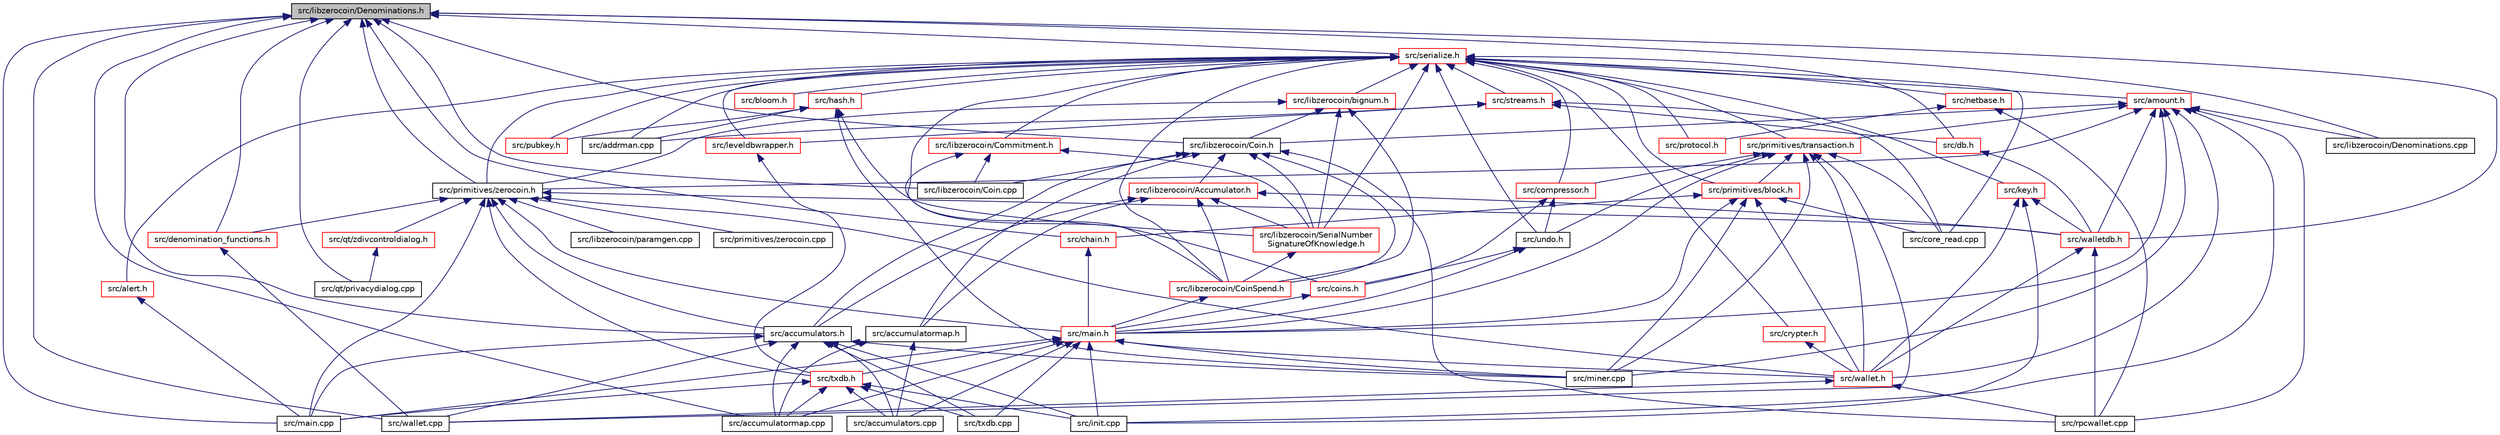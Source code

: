 digraph "src/libzerocoin/Denominations.h"
{
  edge [fontname="Helvetica",fontsize="10",labelfontname="Helvetica",labelfontsize="10"];
  node [fontname="Helvetica",fontsize="10",shape=record];
  Node4 [label="src/libzerocoin/Denominations.h",height=0.2,width=0.4,color="black", fillcolor="grey75", style="filled", fontcolor="black"];
  Node4 -> Node5 [dir="back",color="midnightblue",fontsize="10",style="solid",fontname="Helvetica"];
  Node5 [label="src/libzerocoin/Coin.h",height=0.2,width=0.4,color="black", fillcolor="white", style="filled",URL="$_coin_8h.html",tooltip="PublicCoin and PrivateCoin classes for the Zerocoin library. "];
  Node5 -> Node6 [dir="back",color="midnightblue",fontsize="10",style="solid",fontname="Helvetica"];
  Node6 [label="src/libzerocoin/Accumulator.h",height=0.2,width=0.4,color="red", fillcolor="white", style="filled",URL="$_accumulator_8h.html",tooltip="Accumulator and AccumulatorWitness classes for the Zerocoin library. "];
  Node6 -> Node7 [dir="back",color="midnightblue",fontsize="10",style="solid",fontname="Helvetica"];
  Node7 [label="src/accumulatormap.h",height=0.2,width=0.4,color="black", fillcolor="white", style="filled",URL="$accumulatormap_8h.html"];
  Node7 -> Node8 [dir="back",color="midnightblue",fontsize="10",style="solid",fontname="Helvetica"];
  Node8 [label="src/accumulatormap.cpp",height=0.2,width=0.4,color="black", fillcolor="white", style="filled",URL="$accumulatormap_8cpp.html"];
  Node7 -> Node9 [dir="back",color="midnightblue",fontsize="10",style="solid",fontname="Helvetica"];
  Node9 [label="src/accumulators.cpp",height=0.2,width=0.4,color="black", fillcolor="white", style="filled",URL="$accumulators_8cpp.html"];
  Node6 -> Node10 [dir="back",color="midnightblue",fontsize="10",style="solid",fontname="Helvetica"];
  Node10 [label="src/accumulators.h",height=0.2,width=0.4,color="black", fillcolor="white", style="filled",URL="$accumulators_8h.html"];
  Node10 -> Node8 [dir="back",color="midnightblue",fontsize="10",style="solid",fontname="Helvetica"];
  Node10 -> Node9 [dir="back",color="midnightblue",fontsize="10",style="solid",fontname="Helvetica"];
  Node10 -> Node11 [dir="back",color="midnightblue",fontsize="10",style="solid",fontname="Helvetica"];
  Node11 [label="src/init.cpp",height=0.2,width=0.4,color="black", fillcolor="white", style="filled",URL="$init_8cpp.html"];
  Node10 -> Node12 [dir="back",color="midnightblue",fontsize="10",style="solid",fontname="Helvetica"];
  Node12 [label="src/main.cpp",height=0.2,width=0.4,color="black", fillcolor="white", style="filled",URL="$main_8cpp.html"];
  Node10 -> Node13 [dir="back",color="midnightblue",fontsize="10",style="solid",fontname="Helvetica"];
  Node13 [label="src/miner.cpp",height=0.2,width=0.4,color="black", fillcolor="white", style="filled",URL="$miner_8cpp.html"];
  Node10 -> Node14 [dir="back",color="midnightblue",fontsize="10",style="solid",fontname="Helvetica"];
  Node14 [label="src/txdb.cpp",height=0.2,width=0.4,color="black", fillcolor="white", style="filled",URL="$txdb_8cpp.html"];
  Node10 -> Node15 [dir="back",color="midnightblue",fontsize="10",style="solid",fontname="Helvetica"];
  Node15 [label="src/wallet.cpp",height=0.2,width=0.4,color="black", fillcolor="white", style="filled",URL="$wallet_8cpp.html"];
  Node6 -> Node16 [dir="back",color="midnightblue",fontsize="10",style="solid",fontname="Helvetica"];
  Node16 [label="src/libzerocoin/CoinSpend.h",height=0.2,width=0.4,color="red", fillcolor="white", style="filled",URL="$_coin_spend_8h.html",tooltip="CoinSpend class for the Zerocoin library. "];
  Node16 -> Node17 [dir="back",color="midnightblue",fontsize="10",style="solid",fontname="Helvetica"];
  Node17 [label="src/main.h",height=0.2,width=0.4,color="red", fillcolor="white", style="filled",URL="$main_8h.html"];
  Node17 -> Node8 [dir="back",color="midnightblue",fontsize="10",style="solid",fontname="Helvetica"];
  Node17 -> Node18 [dir="back",color="midnightblue",fontsize="10",style="solid",fontname="Helvetica"];
  Node18 [label="src/txdb.h",height=0.2,width=0.4,color="red", fillcolor="white", style="filled",URL="$txdb_8h.html"];
  Node18 -> Node8 [dir="back",color="midnightblue",fontsize="10",style="solid",fontname="Helvetica"];
  Node18 -> Node9 [dir="back",color="midnightblue",fontsize="10",style="solid",fontname="Helvetica"];
  Node18 -> Node11 [dir="back",color="midnightblue",fontsize="10",style="solid",fontname="Helvetica"];
  Node18 -> Node12 [dir="back",color="midnightblue",fontsize="10",style="solid",fontname="Helvetica"];
  Node18 -> Node14 [dir="back",color="midnightblue",fontsize="10",style="solid",fontname="Helvetica"];
  Node17 -> Node9 [dir="back",color="midnightblue",fontsize="10",style="solid",fontname="Helvetica"];
  Node17 -> Node92 [dir="back",color="midnightblue",fontsize="10",style="solid",fontname="Helvetica"];
  Node92 [label="src/wallet.h",height=0.2,width=0.4,color="red", fillcolor="white", style="filled",URL="$wallet_8h.html"];
  Node92 -> Node72 [dir="back",color="midnightblue",fontsize="10",style="solid",fontname="Helvetica"];
  Node72 [label="src/rpcwallet.cpp",height=0.2,width=0.4,color="black", fillcolor="white", style="filled",URL="$rpcwallet_8cpp.html"];
  Node92 -> Node15 [dir="back",color="midnightblue",fontsize="10",style="solid",fontname="Helvetica"];
  Node17 -> Node11 [dir="back",color="midnightblue",fontsize="10",style="solid",fontname="Helvetica"];
  Node17 -> Node12 [dir="back",color="midnightblue",fontsize="10",style="solid",fontname="Helvetica"];
  Node17 -> Node13 [dir="back",color="midnightblue",fontsize="10",style="solid",fontname="Helvetica"];
  Node17 -> Node14 [dir="back",color="midnightblue",fontsize="10",style="solid",fontname="Helvetica"];
  Node6 -> Node117 [dir="back",color="midnightblue",fontsize="10",style="solid",fontname="Helvetica"];
  Node117 [label="src/libzerocoin/SerialNumber\lSignatureOfKnowledge.h",height=0.2,width=0.4,color="red", fillcolor="white", style="filled",URL="$_serial_number_signature_of_knowledge_8h.html",tooltip="SerialNumberSignatureOfKnowledge class for the Zerocoin library. "];
  Node117 -> Node16 [dir="back",color="midnightblue",fontsize="10",style="solid",fontname="Helvetica"];
  Node6 -> Node119 [dir="back",color="midnightblue",fontsize="10",style="solid",fontname="Helvetica"];
  Node119 [label="src/walletdb.h",height=0.2,width=0.4,color="red", fillcolor="white", style="filled",URL="$walletdb_8h.html"];
  Node119 -> Node92 [dir="back",color="midnightblue",fontsize="10",style="solid",fontname="Helvetica"];
  Node119 -> Node72 [dir="back",color="midnightblue",fontsize="10",style="solid",fontname="Helvetica"];
  Node5 -> Node7 [dir="back",color="midnightblue",fontsize="10",style="solid",fontname="Helvetica"];
  Node5 -> Node10 [dir="back",color="midnightblue",fontsize="10",style="solid",fontname="Helvetica"];
  Node5 -> Node16 [dir="back",color="midnightblue",fontsize="10",style="solid",fontname="Helvetica"];
  Node5 -> Node117 [dir="back",color="midnightblue",fontsize="10",style="solid",fontname="Helvetica"];
  Node5 -> Node121 [dir="back",color="midnightblue",fontsize="10",style="solid",fontname="Helvetica"];
  Node121 [label="src/libzerocoin/Coin.cpp",height=0.2,width=0.4,color="black", fillcolor="white", style="filled",URL="$_coin_8cpp.html",tooltip="PublicCoin and PrivateCoin classes for the Zerocoin library. "];
  Node5 -> Node72 [dir="back",color="midnightblue",fontsize="10",style="solid",fontname="Helvetica"];
  Node4 -> Node10 [dir="back",color="midnightblue",fontsize="10",style="solid",fontname="Helvetica"];
  Node4 -> Node122 [dir="back",color="midnightblue",fontsize="10",style="solid",fontname="Helvetica"];
  Node122 [label="src/primitives/zerocoin.h",height=0.2,width=0.4,color="black", fillcolor="white", style="filled",URL="$zerocoin_8h.html",tooltip="Exceptions and constants for Zerocoin. "];
  Node122 -> Node10 [dir="back",color="midnightblue",fontsize="10",style="solid",fontname="Helvetica"];
  Node122 -> Node17 [dir="back",color="midnightblue",fontsize="10",style="solid",fontname="Helvetica"];
  Node122 -> Node18 [dir="back",color="midnightblue",fontsize="10",style="solid",fontname="Helvetica"];
  Node122 -> Node92 [dir="back",color="midnightblue",fontsize="10",style="solid",fontname="Helvetica"];
  Node122 -> Node119 [dir="back",color="midnightblue",fontsize="10",style="solid",fontname="Helvetica"];
  Node122 -> Node123 [dir="back",color="midnightblue",fontsize="10",style="solid",fontname="Helvetica"];
  Node123 [label="src/denomination_functions.h",height=0.2,width=0.4,color="red", fillcolor="white", style="filled",URL="$denomination__functions_8h.html"];
  Node123 -> Node15 [dir="back",color="midnightblue",fontsize="10",style="solid",fontname="Helvetica"];
  Node122 -> Node125 [dir="back",color="midnightblue",fontsize="10",style="solid",fontname="Helvetica"];
  Node125 [label="src/libzerocoin/paramgen.cpp",height=0.2,width=0.4,color="black", fillcolor="white", style="filled",URL="$paramgen_8cpp.html",tooltip="Parameter generation utility for Zerocoin. "];
  Node122 -> Node12 [dir="back",color="midnightblue",fontsize="10",style="solid",fontname="Helvetica"];
  Node122 -> Node126 [dir="back",color="midnightblue",fontsize="10",style="solid",fontname="Helvetica"];
  Node126 [label="src/primitives/zerocoin.cpp",height=0.2,width=0.4,color="black", fillcolor="white", style="filled",URL="$zerocoin_8cpp.html"];
  Node122 -> Node127 [dir="back",color="midnightblue",fontsize="10",style="solid",fontname="Helvetica"];
  Node127 [label="src/qt/zdivcontroldialog.h",height=0.2,width=0.4,color="red", fillcolor="white", style="filled",URL="$zdivcontroldialog_8h.html"];
  Node127 -> Node51 [dir="back",color="midnightblue",fontsize="10",style="solid",fontname="Helvetica"];
  Node51 [label="src/qt/privacydialog.cpp",height=0.2,width=0.4,color="black", fillcolor="white", style="filled",URL="$privacydialog_8cpp.html"];
  Node4 -> Node128 [dir="back",color="midnightblue",fontsize="10",style="solid",fontname="Helvetica"];
  Node128 [label="src/serialize.h",height=0.2,width=0.4,color="red", fillcolor="white", style="filled",URL="$serialize_8h.html"];
  Node128 -> Node129 [dir="back",color="midnightblue",fontsize="10",style="solid",fontname="Helvetica"];
  Node129 [label="src/libzerocoin/bignum.h",height=0.2,width=0.4,color="red", fillcolor="white", style="filled",URL="$bignum_8h.html"];
  Node129 -> Node5 [dir="back",color="midnightblue",fontsize="10",style="solid",fontname="Helvetica"];
  Node129 -> Node122 [dir="back",color="midnightblue",fontsize="10",style="solid",fontname="Helvetica"];
  Node129 -> Node117 [dir="back",color="midnightblue",fontsize="10",style="solid",fontname="Helvetica"];
  Node129 -> Node16 [dir="back",color="midnightblue",fontsize="10",style="solid",fontname="Helvetica"];
  Node128 -> Node122 [dir="back",color="midnightblue",fontsize="10",style="solid",fontname="Helvetica"];
  Node128 -> Node151 [dir="back",color="midnightblue",fontsize="10",style="solid",fontname="Helvetica"];
  Node151 [label="src/amount.h",height=0.2,width=0.4,color="red", fillcolor="white", style="filled",URL="$amount_8h.html"];
  Node151 -> Node5 [dir="back",color="midnightblue",fontsize="10",style="solid",fontname="Helvetica"];
  Node151 -> Node122 [dir="back",color="midnightblue",fontsize="10",style="solid",fontname="Helvetica"];
  Node151 -> Node17 [dir="back",color="midnightblue",fontsize="10",style="solid",fontname="Helvetica"];
  Node151 -> Node152 [dir="back",color="midnightblue",fontsize="10",style="solid",fontname="Helvetica"];
  Node152 [label="src/primitives/transaction.h",height=0.2,width=0.4,color="red", fillcolor="white", style="filled",URL="$transaction_8h.html"];
  Node152 -> Node153 [dir="back",color="midnightblue",fontsize="10",style="solid",fontname="Helvetica"];
  Node153 [label="src/primitives/block.h",height=0.2,width=0.4,color="red", fillcolor="white", style="filled",URL="$block_8h.html"];
  Node153 -> Node154 [dir="back",color="midnightblue",fontsize="10",style="solid",fontname="Helvetica"];
  Node154 [label="src/chain.h",height=0.2,width=0.4,color="red", fillcolor="white", style="filled",URL="$chain_8h.html"];
  Node154 -> Node17 [dir="back",color="midnightblue",fontsize="10",style="solid",fontname="Helvetica"];
  Node153 -> Node17 [dir="back",color="midnightblue",fontsize="10",style="solid",fontname="Helvetica"];
  Node153 -> Node92 [dir="back",color="midnightblue",fontsize="10",style="solid",fontname="Helvetica"];
  Node153 -> Node156 [dir="back",color="midnightblue",fontsize="10",style="solid",fontname="Helvetica"];
  Node156 [label="src/core_read.cpp",height=0.2,width=0.4,color="black", fillcolor="white", style="filled",URL="$core__read_8cpp.html"];
  Node153 -> Node13 [dir="back",color="midnightblue",fontsize="10",style="solid",fontname="Helvetica"];
  Node152 -> Node164 [dir="back",color="midnightblue",fontsize="10",style="solid",fontname="Helvetica"];
  Node164 [label="src/compressor.h",height=0.2,width=0.4,color="red", fillcolor="white", style="filled",URL="$compressor_8h.html"];
  Node164 -> Node165 [dir="back",color="midnightblue",fontsize="10",style="solid",fontname="Helvetica"];
  Node165 [label="src/coins.h",height=0.2,width=0.4,color="red", fillcolor="white", style="filled",URL="$coins_8h.html"];
  Node165 -> Node17 [dir="back",color="midnightblue",fontsize="10",style="solid",fontname="Helvetica"];
  Node164 -> Node168 [dir="back",color="midnightblue",fontsize="10",style="solid",fontname="Helvetica"];
  Node168 [label="src/undo.h",height=0.2,width=0.4,color="black", fillcolor="white", style="filled",URL="$undo_8h.html"];
  Node168 -> Node165 [dir="back",color="midnightblue",fontsize="10",style="solid",fontname="Helvetica"];
  Node168 -> Node17 [dir="back",color="midnightblue",fontsize="10",style="solid",fontname="Helvetica"];
  Node152 -> Node168 [dir="back",color="midnightblue",fontsize="10",style="solid",fontname="Helvetica"];
  Node152 -> Node17 [dir="back",color="midnightblue",fontsize="10",style="solid",fontname="Helvetica"];
  Node152 -> Node92 [dir="back",color="midnightblue",fontsize="10",style="solid",fontname="Helvetica"];
  Node152 -> Node156 [dir="back",color="midnightblue",fontsize="10",style="solid",fontname="Helvetica"];
  Node152 -> Node13 [dir="back",color="midnightblue",fontsize="10",style="solid",fontname="Helvetica"];
  Node152 -> Node15 [dir="back",color="midnightblue",fontsize="10",style="solid",fontname="Helvetica"];
  Node151 -> Node92 [dir="back",color="midnightblue",fontsize="10",style="solid",fontname="Helvetica"];
  Node151 -> Node119 [dir="back",color="midnightblue",fontsize="10",style="solid",fontname="Helvetica"];
  Node151 -> Node11 [dir="back",color="midnightblue",fontsize="10",style="solid",fontname="Helvetica"];
  Node151 -> Node189 [dir="back",color="midnightblue",fontsize="10",style="solid",fontname="Helvetica"];
  Node189 [label="src/libzerocoin/Denominations.cpp",height=0.2,width=0.4,color="black", fillcolor="white", style="filled",URL="$_denominations_8cpp.html",tooltip="Functions for converting to/from Zerocoin Denominations to other values library. "];
  Node151 -> Node13 [dir="back",color="midnightblue",fontsize="10",style="solid",fontname="Helvetica"];
  Node151 -> Node72 [dir="back",color="midnightblue",fontsize="10",style="solid",fontname="Helvetica"];
  Node128 -> Node153 [dir="back",color="midnightblue",fontsize="10",style="solid",fontname="Helvetica"];
  Node128 -> Node211 [dir="back",color="midnightblue",fontsize="10",style="solid",fontname="Helvetica"];
  Node211 [label="src/netbase.h",height=0.2,width=0.4,color="red", fillcolor="white", style="filled",URL="$netbase_8h.html"];
  Node211 -> Node212 [dir="back",color="midnightblue",fontsize="10",style="solid",fontname="Helvetica"];
  Node212 [label="src/protocol.h",height=0.2,width=0.4,color="red", fillcolor="white", style="filled",URL="$protocol_8h.html"];
  Node211 -> Node72 [dir="back",color="midnightblue",fontsize="10",style="solid",fontname="Helvetica"];
  Node128 -> Node212 [dir="back",color="midnightblue",fontsize="10",style="solid",fontname="Helvetica"];
  Node128 -> Node152 [dir="back",color="midnightblue",fontsize="10",style="solid",fontname="Helvetica"];
  Node128 -> Node164 [dir="back",color="midnightblue",fontsize="10",style="solid",fontname="Helvetica"];
  Node128 -> Node165 [dir="back",color="midnightblue",fontsize="10",style="solid",fontname="Helvetica"];
  Node128 -> Node168 [dir="back",color="midnightblue",fontsize="10",style="solid",fontname="Helvetica"];
  Node128 -> Node220 [dir="back",color="midnightblue",fontsize="10",style="solid",fontname="Helvetica"];
  Node220 [label="src/bloom.h",height=0.2,width=0.4,color="red", fillcolor="white", style="filled",URL="$bloom_8h.html"];
  Node128 -> Node221 [dir="back",color="midnightblue",fontsize="10",style="solid",fontname="Helvetica"];
  Node221 [label="src/hash.h",height=0.2,width=0.4,color="red", fillcolor="white", style="filled",URL="$hash_8h.html"];
  Node221 -> Node117 [dir="back",color="midnightblue",fontsize="10",style="solid",fontname="Helvetica"];
  Node221 -> Node222 [dir="back",color="midnightblue",fontsize="10",style="solid",fontname="Helvetica"];
  Node222 [label="src/pubkey.h",height=0.2,width=0.4,color="red", fillcolor="white", style="filled",URL="$pubkey_8h.html"];
  Node221 -> Node216 [dir="back",color="midnightblue",fontsize="10",style="solid",fontname="Helvetica"];
  Node216 [label="src/addrman.cpp",height=0.2,width=0.4,color="black", fillcolor="white", style="filled",URL="$addrman_8cpp.html"];
  Node221 -> Node13 [dir="back",color="midnightblue",fontsize="10",style="solid",fontname="Helvetica"];
  Node128 -> Node231 [dir="back",color="midnightblue",fontsize="10",style="solid",fontname="Helvetica"];
  Node231 [label="src/streams.h",height=0.2,width=0.4,color="red", fillcolor="white", style="filled",URL="$streams_8h.html"];
  Node231 -> Node232 [dir="back",color="midnightblue",fontsize="10",style="solid",fontname="Helvetica"];
  Node232 [label="src/leveldbwrapper.h",height=0.2,width=0.4,color="red", fillcolor="white", style="filled",URL="$leveldbwrapper_8h.html"];
  Node232 -> Node18 [dir="back",color="midnightblue",fontsize="10",style="solid",fontname="Helvetica"];
  Node231 -> Node234 [dir="back",color="midnightblue",fontsize="10",style="solid",fontname="Helvetica"];
  Node234 [label="src/db.h",height=0.2,width=0.4,color="red", fillcolor="white", style="filled",URL="$db_8h.html"];
  Node234 -> Node119 [dir="back",color="midnightblue",fontsize="10",style="solid",fontname="Helvetica"];
  Node231 -> Node216 [dir="back",color="midnightblue",fontsize="10",style="solid",fontname="Helvetica"];
  Node231 -> Node156 [dir="back",color="midnightblue",fontsize="10",style="solid",fontname="Helvetica"];
  Node128 -> Node146 [dir="back",color="midnightblue",fontsize="10",style="solid",fontname="Helvetica"];
  Node146 [label="src/libzerocoin/Commitment.h",height=0.2,width=0.4,color="red", fillcolor="white", style="filled",URL="$_commitment_8h.html",tooltip="Commitment and CommitmentProof classes for the Zerocoin library. "];
  Node146 -> Node16 [dir="back",color="midnightblue",fontsize="10",style="solid",fontname="Helvetica"];
  Node146 -> Node117 [dir="back",color="midnightblue",fontsize="10",style="solid",fontname="Helvetica"];
  Node146 -> Node121 [dir="back",color="midnightblue",fontsize="10",style="solid",fontname="Helvetica"];
  Node128 -> Node117 [dir="back",color="midnightblue",fontsize="10",style="solid",fontname="Helvetica"];
  Node128 -> Node16 [dir="back",color="midnightblue",fontsize="10",style="solid",fontname="Helvetica"];
  Node128 -> Node232 [dir="back",color="midnightblue",fontsize="10",style="solid",fontname="Helvetica"];
  Node128 -> Node235 [dir="back",color="midnightblue",fontsize="10",style="solid",fontname="Helvetica"];
  Node235 [label="src/key.h",height=0.2,width=0.4,color="red", fillcolor="white", style="filled",URL="$key_8h.html"];
  Node235 -> Node92 [dir="back",color="midnightblue",fontsize="10",style="solid",fontname="Helvetica"];
  Node235 -> Node119 [dir="back",color="midnightblue",fontsize="10",style="solid",fontname="Helvetica"];
  Node235 -> Node11 [dir="back",color="midnightblue",fontsize="10",style="solid",fontname="Helvetica"];
  Node128 -> Node222 [dir="back",color="midnightblue",fontsize="10",style="solid",fontname="Helvetica"];
  Node128 -> Node226 [dir="back",color="midnightblue",fontsize="10",style="solid",fontname="Helvetica"];
  Node226 [label="src/crypter.h",height=0.2,width=0.4,color="red", fillcolor="white", style="filled",URL="$crypter_8h.html"];
  Node226 -> Node92 [dir="back",color="midnightblue",fontsize="10",style="solid",fontname="Helvetica"];
  Node128 -> Node234 [dir="back",color="midnightblue",fontsize="10",style="solid",fontname="Helvetica"];
  Node128 -> Node216 [dir="back",color="midnightblue",fontsize="10",style="solid",fontname="Helvetica"];
  Node128 -> Node236 [dir="back",color="midnightblue",fontsize="10",style="solid",fontname="Helvetica"];
  Node236 [label="src/alert.h",height=0.2,width=0.4,color="red", fillcolor="white", style="filled",URL="$alert_8h.html"];
  Node236 -> Node12 [dir="back",color="midnightblue",fontsize="10",style="solid",fontname="Helvetica"];
  Node128 -> Node156 [dir="back",color="midnightblue",fontsize="10",style="solid",fontname="Helvetica"];
  Node4 -> Node154 [dir="back",color="midnightblue",fontsize="10",style="solid",fontname="Helvetica"];
  Node4 -> Node8 [dir="back",color="midnightblue",fontsize="10",style="solid",fontname="Helvetica"];
  Node4 -> Node119 [dir="back",color="midnightblue",fontsize="10",style="solid",fontname="Helvetica"];
  Node4 -> Node123 [dir="back",color="midnightblue",fontsize="10",style="solid",fontname="Helvetica"];
  Node4 -> Node121 [dir="back",color="midnightblue",fontsize="10",style="solid",fontname="Helvetica"];
  Node4 -> Node189 [dir="back",color="midnightblue",fontsize="10",style="solid",fontname="Helvetica"];
  Node4 -> Node12 [dir="back",color="midnightblue",fontsize="10",style="solid",fontname="Helvetica"];
  Node4 -> Node51 [dir="back",color="midnightblue",fontsize="10",style="solid",fontname="Helvetica"];
  Node4 -> Node15 [dir="back",color="midnightblue",fontsize="10",style="solid",fontname="Helvetica"];
}
